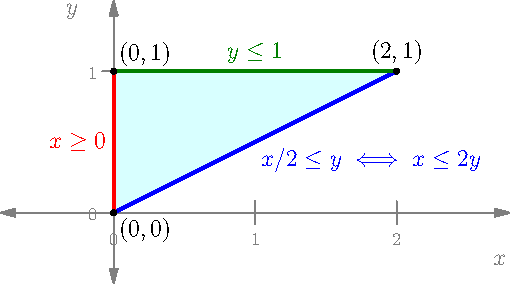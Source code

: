 size(9cm);
import graph;
xaxis("$x$", -0.8, 2.8, grey, Ticks(Label(grey+fontsize(9pt)), Step=1, begin=true, end=true), Arrows);
yaxis("$y$", -0.5, 1.5, grey, Ticks(Label(grey+fontsize(9pt)), Step=1, begin=true, end=true), Arrows);

fill((0,0)--(2,1)--(0,1)--cycle, opacity(0.3)+lightcyan);
draw("$x/2 \le y \iff x \le 2y$", (0,0)--(2,1), dir(315), blue+1.5);

draw("$y \le 1$", (2,1)--(0,1), dir(90), deepgreen+1.5);
draw("$x \ge 0$", (0,0)--(0,1), dir(180), red+1.5);
dot("$(2,1)$", (2,1), dir(90));
dot("$(0,1)$", (0,1), dir(45));
dot("$(0,0)$", (0,0), dir(-45));
